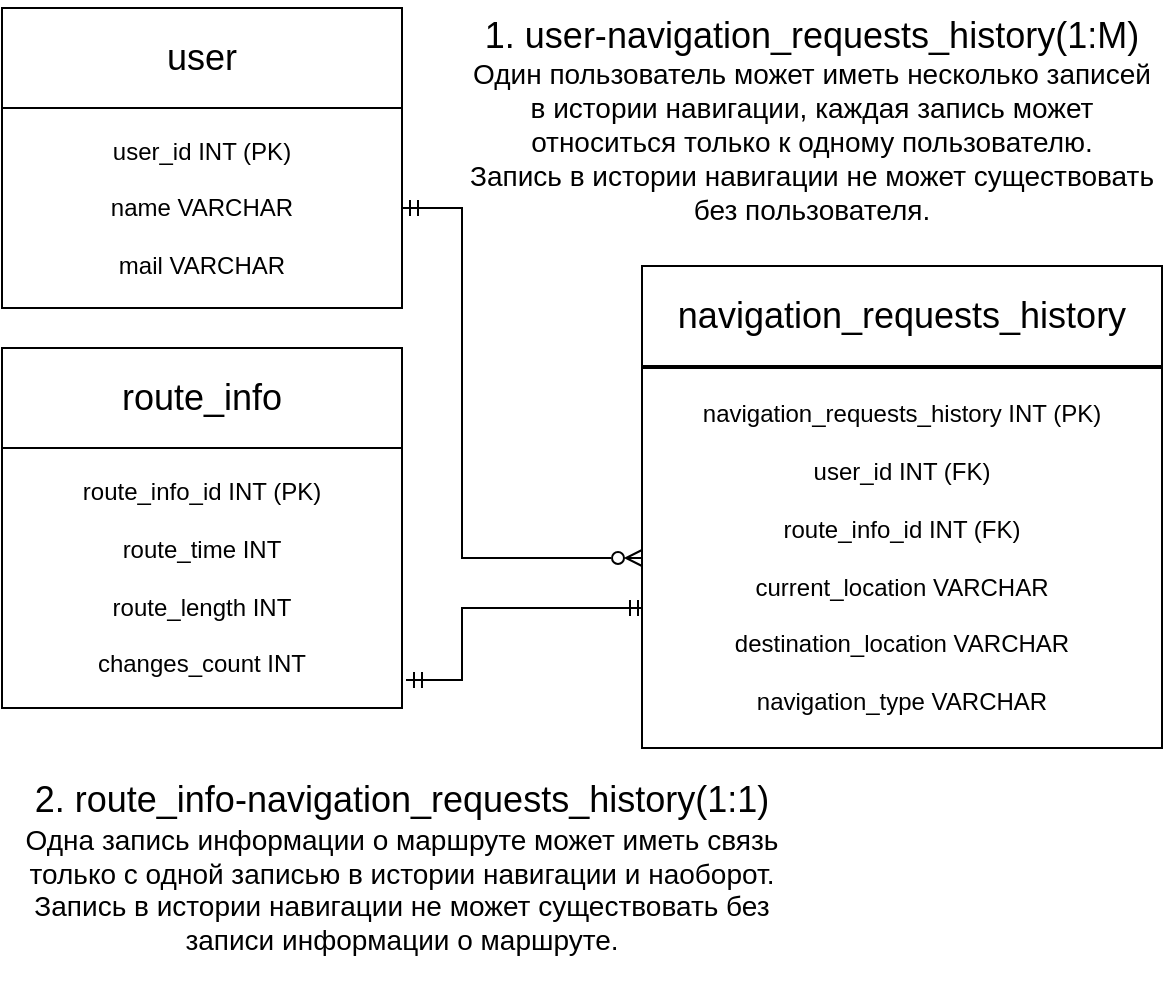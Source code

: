 <mxfile version="24.7.17">
  <diagram name="Page-1" id="iNNYlbe3-4Ooxjo6LtMs">
    <mxGraphModel dx="794" dy="680" grid="1" gridSize="10" guides="1" tooltips="1" connect="1" arrows="1" fold="1" page="1" pageScale="1" pageWidth="600" pageHeight="500" math="0" shadow="0">
      <root>
        <mxCell id="0" />
        <mxCell id="1" parent="0" />
        <mxCell id="o1ZbVhDIcnXMFWxJgNu6-1" value="&lt;font style=&quot;font-size: 18px;&quot;&gt;user&lt;/font&gt;" style="rounded=0;whiteSpace=wrap;html=1;" vertex="1" parent="1">
          <mxGeometry x="10" y="10" width="200" height="50" as="geometry" />
        </mxCell>
        <mxCell id="o1ZbVhDIcnXMFWxJgNu6-2" value="&lt;font style=&quot;font-size: 18px;&quot;&gt;route_info&lt;/font&gt;" style="rounded=0;whiteSpace=wrap;html=1;strokeColor=default;align=center;verticalAlign=middle;fontFamily=Helvetica;fontSize=12;fontColor=default;fillColor=default;" vertex="1" parent="1">
          <mxGeometry x="10" y="180" width="200" height="50" as="geometry" />
        </mxCell>
        <mxCell id="o1ZbVhDIcnXMFWxJgNu6-3" value="&lt;font style=&quot;font-size: 18px;&quot;&gt;navigation_requests_history&lt;/font&gt;" style="rounded=0;whiteSpace=wrap;html=1;strokeColor=default;align=center;verticalAlign=middle;fontFamily=Helvetica;fontSize=12;fontColor=default;fillColor=default;" vertex="1" parent="1">
          <mxGeometry x="330" y="139" width="260" height="50" as="geometry" />
        </mxCell>
        <mxCell id="o1ZbVhDIcnXMFWxJgNu6-8" style="edgeStyle=orthogonalEdgeStyle;rounded=0;orthogonalLoop=1;jettySize=auto;html=1;exitX=1;exitY=0.5;exitDx=0;exitDy=0;entryX=0;entryY=0.5;entryDx=0;entryDy=0;endArrow=ERzeroToMany;endFill=0;startArrow=ERmandOne;startFill=0;" edge="1" parent="1" source="o1ZbVhDIcnXMFWxJgNu6-4" target="o1ZbVhDIcnXMFWxJgNu6-6">
          <mxGeometry relative="1" as="geometry">
            <Array as="points">
              <mxPoint x="240" y="110" />
              <mxPoint x="240" y="285" />
            </Array>
          </mxGeometry>
        </mxCell>
        <mxCell id="o1ZbVhDIcnXMFWxJgNu6-4" value="user_id INT (PK&lt;span style=&quot;background-color: initial;&quot;&gt;)&lt;/span&gt;&lt;div&gt;&lt;br&gt;&lt;div&gt;&lt;div&gt;name VARCHAR&lt;/div&gt;&lt;div&gt;&lt;br&gt;&lt;/div&gt;&lt;div&gt;mail VARCHAR&lt;/div&gt;&lt;/div&gt;&lt;/div&gt;" style="rounded=0;whiteSpace=wrap;html=1;" vertex="1" parent="1">
          <mxGeometry x="10" y="60" width="200" height="100" as="geometry" />
        </mxCell>
        <mxCell id="o1ZbVhDIcnXMFWxJgNu6-9" style="edgeStyle=orthogonalEdgeStyle;rounded=0;orthogonalLoop=1;jettySize=auto;html=1;exitX=1.01;exitY=0.892;exitDx=0;exitDy=0;startArrow=ERmandOne;startFill=0;endArrow=ERmandOne;endFill=0;exitPerimeter=0;" edge="1" parent="1" source="o1ZbVhDIcnXMFWxJgNu6-5">
          <mxGeometry relative="1" as="geometry">
            <mxPoint x="320" y="310" as="targetPoint" />
            <Array as="points">
              <mxPoint x="240" y="346" />
              <mxPoint x="240" y="310" />
              <mxPoint x="330" y="310" />
            </Array>
          </mxGeometry>
        </mxCell>
        <mxCell id="o1ZbVhDIcnXMFWxJgNu6-5" value="route_info_id INT (PK)&lt;div&gt;&lt;br&gt;&lt;/div&gt;&lt;div&gt;route_time INT&lt;/div&gt;&lt;div&gt;&lt;br&gt;&lt;/div&gt;&lt;div&gt;route_length INT&lt;/div&gt;&lt;div&gt;&lt;br&gt;&lt;/div&gt;&lt;div&gt;changes_count INT&lt;/div&gt;" style="rounded=0;whiteSpace=wrap;html=1;" vertex="1" parent="1">
          <mxGeometry x="10" y="230" width="200" height="130" as="geometry" />
        </mxCell>
        <mxCell id="o1ZbVhDIcnXMFWxJgNu6-6" value="&lt;div&gt;navigation_requests_history INT (PK)&lt;/div&gt;&lt;div&gt;&lt;br&gt;&lt;/div&gt;user_id INT (FK&lt;span style=&quot;background-color: initial;&quot;&gt;)&lt;/span&gt;&lt;div&gt;&lt;span style=&quot;background-color: initial;&quot;&gt;&lt;br&gt;&lt;/span&gt;&lt;/div&gt;&lt;div&gt;route_info_id INT (FK)&lt;/div&gt;&lt;div&gt;&lt;br&gt;&lt;/div&gt;&lt;div&gt;current_location VARCHAR&lt;/div&gt;&lt;div&gt;&lt;br&gt;&lt;/div&gt;&lt;div&gt;&lt;div&gt;&lt;div&gt;destination_location VARCHAR&lt;/div&gt;&lt;div&gt;&lt;br&gt;&lt;/div&gt;&lt;/div&gt;&lt;/div&gt;&lt;div&gt;&lt;div&gt;navigation_type VARCHAR&lt;/div&gt;&lt;/div&gt;" style="rounded=0;whiteSpace=wrap;html=1;" vertex="1" parent="1">
          <mxGeometry x="330" y="190" width="260" height="190" as="geometry" />
        </mxCell>
        <mxCell id="o1ZbVhDIcnXMFWxJgNu6-11" value="&lt;span style=&quot;font-size: 18px;&quot;&gt;1. user-&lt;/span&gt;&lt;span style=&quot;font-size: 18px;&quot;&gt;navigation_requests_history(1:M)&lt;/span&gt;&lt;div&gt;&lt;font style=&quot;font-size: 14px;&quot;&gt;Один пользователь может иметь несколько записей в истории навигации, каждая запись может относиться только к одному пользователю.&lt;/font&gt;&lt;/div&gt;&lt;div&gt;&lt;span style=&quot;font-size: 14px;&quot;&gt;Запись в истории навигации не может существовать без пользователя.&lt;/span&gt;&lt;/div&gt;" style="text;html=1;align=center;verticalAlign=middle;whiteSpace=wrap;rounded=0;" vertex="1" parent="1">
          <mxGeometry x="240" y="6" width="350" height="120" as="geometry" />
        </mxCell>
        <mxCell id="o1ZbVhDIcnXMFWxJgNu6-12" value="&lt;span style=&quot;font-size: 18px;&quot;&gt;2. route_info-&lt;/span&gt;&lt;span style=&quot;font-size: 18px;&quot;&gt;navigation_requests_history(1:1)&lt;/span&gt;&lt;div&gt;&lt;font style=&quot;font-size: 14px;&quot;&gt;Одна запись информации о маршруте может иметь связь только с одной записью в истории навигации и наоборот.&lt;/font&gt;&lt;/div&gt;&lt;div&gt;&lt;span style=&quot;font-size: 14px;&quot;&gt;Запись в истории навигации не может существовать без записи информации о маршруте.&lt;/span&gt;&lt;/div&gt;" style="text;html=1;align=center;verticalAlign=middle;whiteSpace=wrap;rounded=0;" vertex="1" parent="1">
          <mxGeometry x="10" y="380" width="400" height="120" as="geometry" />
        </mxCell>
      </root>
    </mxGraphModel>
  </diagram>
</mxfile>
